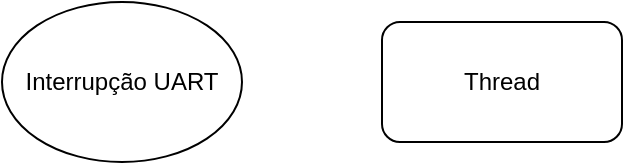 <mxfile version="14.6.6" type="device"><diagram id="D2WYgNTTpsFpgTxL2HY1" name="Page-1"><mxGraphModel dx="1182" dy="742" grid="1" gridSize="10" guides="1" tooltips="1" connect="1" arrows="1" fold="1" page="1" pageScale="1" pageWidth="827" pageHeight="1169" math="0" shadow="0"><root><mxCell id="0"/><mxCell id="1" parent="0"/><mxCell id="adukBjHNgzFQIUGu_W8f-1" value="Interrupção UART" style="ellipse;whiteSpace=wrap;html=1;" vertex="1" parent="1"><mxGeometry x="90" y="190" width="120" height="80" as="geometry"/></mxCell><mxCell id="adukBjHNgzFQIUGu_W8f-2" value="Thread" style="rounded=1;whiteSpace=wrap;html=1;" vertex="1" parent="1"><mxGeometry x="280" y="200" width="120" height="60" as="geometry"/></mxCell></root></mxGraphModel></diagram></mxfile>